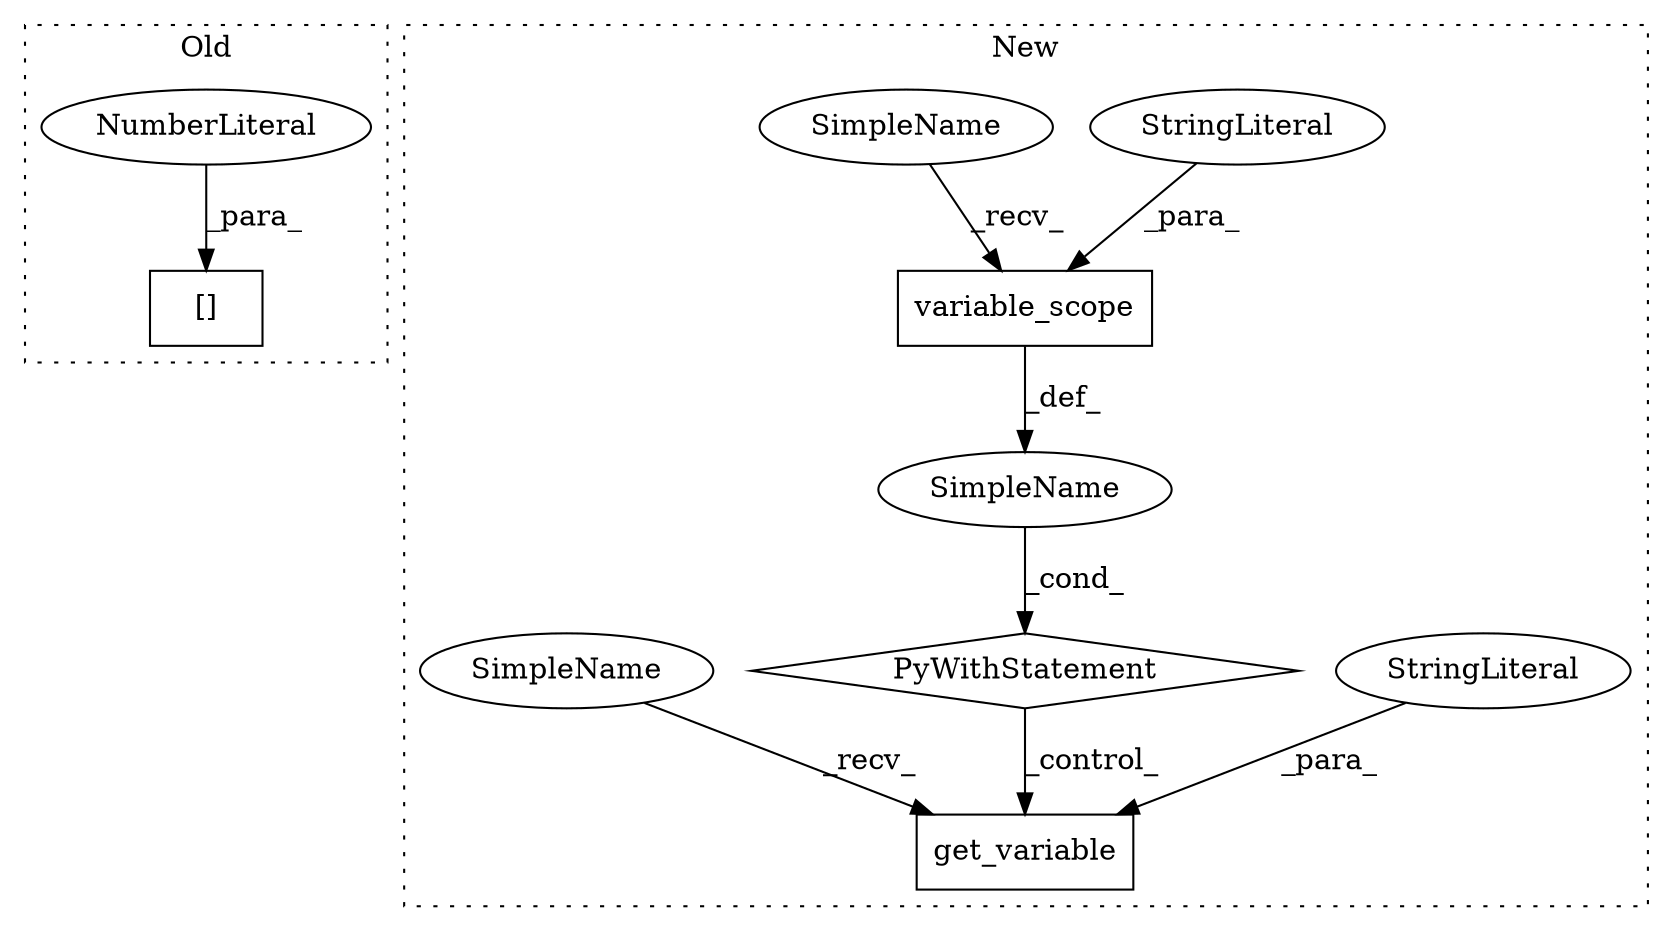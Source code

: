 digraph G {
subgraph cluster0 {
1 [label="[]" a="2" s="17725,17733" l="7,1" shape="box"];
7 [label="NumberLiteral" a="34" s="17732" l="1" shape="ellipse"];
label = "Old";
style="dotted";
}
subgraph cluster1 {
2 [label="get_variable" a="32" s="14392,14413" l="13,1" shape="box"];
3 [label="StringLiteral" a="45" s="14405" l="8" shape="ellipse"];
4 [label="SimpleName" a="42" s="" l="" shape="ellipse"];
5 [label="PyWithStatement" a="104" s="14295,14355" l="10,2" shape="diamond"];
6 [label="variable_scope" a="32" s="14316,14354" l="15,1" shape="box"];
8 [label="StringLiteral" a="45" s="14331" l="18" shape="ellipse"];
9 [label="SimpleName" a="42" s="14305" l="10" shape="ellipse"];
10 [label="SimpleName" a="42" s="14381" l="10" shape="ellipse"];
label = "New";
style="dotted";
}
3 -> 2 [label="_para_"];
4 -> 5 [label="_cond_"];
5 -> 2 [label="_control_"];
6 -> 4 [label="_def_"];
7 -> 1 [label="_para_"];
8 -> 6 [label="_para_"];
9 -> 6 [label="_recv_"];
10 -> 2 [label="_recv_"];
}